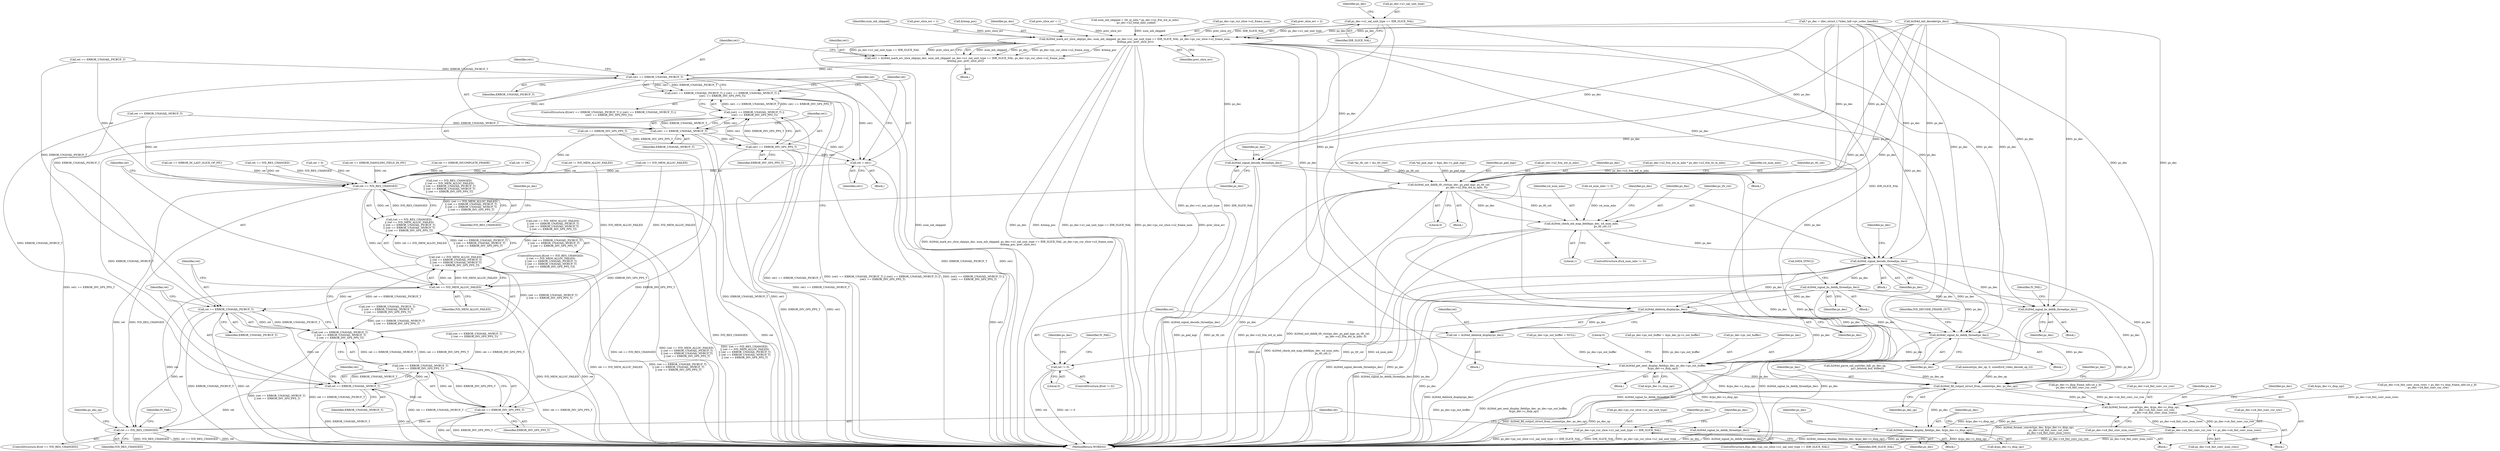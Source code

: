 digraph "0_Android_33ef7de9ddc8ea7eb9cbc440d1cf89957a0c267b@pointer" {
"1001559" [label="(Call,ps_dec->u1_nal_unit_type == IDR_SLICE_NAL)"];
"1001556" [label="(Call,ih264d_mark_err_slice_skip(ps_dec, num_mb_skipped, ps_dec->u1_nal_unit_type == IDR_SLICE_NAL, ps_dec->ps_cur_slice->u2_frame_num,\n &temp_poc, prev_slice_err))"];
"1001554" [label="(Call,ret1 = ih264d_mark_err_slice_skip(ps_dec, num_mb_skipped, ps_dec->u1_nal_unit_type == IDR_SLICE_NAL, ps_dec->ps_cur_slice->u2_frame_num,\n &temp_poc, prev_slice_err))"];
"1001574" [label="(Call,ret1 == ERROR_UNAVAIL_PICBUF_T)"];
"1001573" [label="(Call,(ret1 == ERROR_UNAVAIL_PICBUF_T) || (ret1 == ERROR_UNAVAIL_MVBUF_T) ||\n (ret1 == ERROR_INV_SPS_PPS_T))"];
"1001578" [label="(Call,ret1 == ERROR_UNAVAIL_MVBUF_T)"];
"1001577" [label="(Call,(ret1 == ERROR_UNAVAIL_MVBUF_T) ||\n (ret1 == ERROR_INV_SPS_PPS_T))"];
"1001581" [label="(Call,ret1 == ERROR_INV_SPS_PPS_T)"];
"1001585" [label="(Call,ret = ret1)"];
"1001590" [label="(Call,ret == IVD_RES_CHANGED)"];
"1001589" [label="(Call,(ret == IVD_RES_CHANGED)\n || (ret == IVD_MEM_ALLOC_FAILED)\n || (ret == ERROR_UNAVAIL_PICBUF_T)\n || (ret == ERROR_UNAVAIL_MVBUF_T)\n || (ret == ERROR_INV_SPS_PPS_T))"];
"1001594" [label="(Call,ret == IVD_MEM_ALLOC_FAILED)"];
"1001593" [label="(Call,(ret == IVD_MEM_ALLOC_FAILED)\n || (ret == ERROR_UNAVAIL_PICBUF_T)\n || (ret == ERROR_UNAVAIL_MVBUF_T)\n || (ret == ERROR_INV_SPS_PPS_T))"];
"1001598" [label="(Call,ret == ERROR_UNAVAIL_PICBUF_T)"];
"1001597" [label="(Call,(ret == ERROR_UNAVAIL_PICBUF_T)\n || (ret == ERROR_UNAVAIL_MVBUF_T)\n || (ret == ERROR_INV_SPS_PPS_T))"];
"1001602" [label="(Call,ret == ERROR_UNAVAIL_MVBUF_T)"];
"1001601" [label="(Call,(ret == ERROR_UNAVAIL_MVBUF_T)\n || (ret == ERROR_INV_SPS_PPS_T))"];
"1001605" [label="(Call,ret == ERROR_INV_SPS_PPS_T)"];
"1001621" [label="(Call,ret == IVD_RES_CHANGED)"];
"1001609" [label="(Call,ih264d_signal_decode_thread(ps_dec))"];
"1001618" [label="(Call,ih264d_signal_bs_deblk_thread(ps_dec))"];
"1001698" [label="(Call,ih264d_init_deblk_tfr_ctxt(ps_dec, ps_pad_mgr, ps_tfr_cxt,\n                                           ps_dec->u2_frm_wd_in_mbs, 0))"];
"1001722" [label="(Call,ih264d_check_mb_map_deblk(ps_dec, u4_num_mbs,\n                                                   ps_tfr_cxt,1))"];
"1001732" [label="(Call,ih264d_signal_decode_thread(ps_dec))"];
"1001741" [label="(Call,ih264d_signal_bs_deblk_thread(ps_dec))"];
"1001840" [label="(Call,ih264d_signal_bs_deblk_thread(ps_dec))"];
"1001902" [label="(Call,ih264d_deblock_display(ps_dec))"];
"1001900" [label="(Call,ret = ih264d_deblock_display(ps_dec))"];
"1001905" [label="(Call,ret != 0)"];
"1002024" [label="(Call,ih264d_signal_bs_deblk_thread(ps_dec))"];
"1002038" [label="(Call,ih264d_get_next_display_field(ps_dec, ps_dec->ps_out_buffer,\n &(ps_dec->s_disp_op)))"];
"1002066" [label="(Call,ih264d_fill_output_struct_from_context(ps_dec, ps_dec_op))"];
"1002097" [label="(Call,ih264d_format_convert(ps_dec, &(ps_dec->s_disp_op),\n                                  ps_dec->u4_fmt_conv_cur_row,\n                                  ps_dec->u4_fmt_conv_num_rows))"];
"1002109" [label="(Call,ps_dec->u4_fmt_conv_cur_row += ps_dec->u4_fmt_conv_num_rows)"];
"1002116" [label="(Call,ih264d_release_display_field(ps_dec, &(ps_dec->s_disp_op)))"];
"1001930" [label="(Call,ps_dec->ps_cur_slice->u1_nal_unit_type == IDR_SLICE_NAL)"];
"1001743" [label="(Call,DATA_SYNC())"];
"1001904" [label="(ControlStructure,if(ret != 0))"];
"1001903" [label="(Identifier,ps_dec)"];
"1002110" [label="(Call,ps_dec->u4_fmt_conv_cur_row)"];
"1001947" [label="(Identifier,ps_dec)"];
"1001726" [label="(Literal,1)"];
"1001910" [label="(Identifier,IV_FAIL)"];
"1001585" [label="(Call,ret = ret1)"];
"1001336" [label="(Call,ret == ERROR_INV_SPS_PPS_T)"];
"1002111" [label="(Identifier,ps_dec)"];
"1001325" [label="(Call,ret == IVD_MEM_ALLOC_FAILED)"];
"1001592" [label="(Identifier,IVD_RES_CHANGED)"];
"1002099" [label="(Call,&(ps_dec->s_disp_op))"];
"1002113" [label="(Call,ps_dec->u4_fmt_conv_num_rows)"];
"1001705" [label="(Literal,0)"];
"1001669" [label="(Call,*ps_tfr_cxt = &s_tfr_ctxt)"];
"1001588" [label="(ControlStructure,if((ret == IVD_RES_CHANGED)\n || (ret == IVD_MEM_ALLOC_FAILED)\n || (ret == ERROR_UNAVAIL_PICBUF_T)\n || (ret == ERROR_UNAVAIL_MVBUF_T)\n || (ret == ERROR_INV_SPS_PPS_T)))"];
"1001742" [label="(Identifier,ps_dec)"];
"1001556" [label="(Call,ih264d_mark_err_slice_skip(ps_dec, num_mb_skipped, ps_dec->u1_nal_unit_type == IDR_SLICE_NAL, ps_dec->ps_cur_slice->u2_frame_num,\n &temp_poc, prev_slice_err))"];
"1002106" [label="(Call,ps_dec->u4_fmt_conv_num_rows)"];
"1001572" [label="(ControlStructure,if((ret1 == ERROR_UNAVAIL_PICBUF_T) || (ret1 == ERROR_UNAVAIL_MVBUF_T) ||\n (ret1 == ERROR_INV_SPS_PPS_T)))"];
"1002084" [label="(Call,ps_dec->u4_fmt_conv_num_rows = ps_dec->s_disp_frame_info.u4_y_ht\n - ps_dec->u4_fmt_conv_cur_row)"];
"1001618" [label="(Call,ih264d_signal_bs_deblk_thread(ps_dec))"];
"1001732" [label="(Call,ih264d_signal_decode_thread(ps_dec))"];
"1001580" [label="(Identifier,ERROR_UNAVAIL_MVBUF_T)"];
"1001604" [label="(Identifier,ERROR_UNAVAIL_MVBUF_T)"];
"1002116" [label="(Call,ih264d_release_display_field(ps_dec, &(ps_dec->s_disp_op)))"];
"1001329" [label="(Call,ret == ERROR_UNAVAIL_PICBUF_T)"];
"1001600" [label="(Identifier,ERROR_UNAVAIL_PICBUF_T)"];
"1001900" [label="(Call,ret = ih264d_deblock_display(ps_dec))"];
"1001351" [label="(Call,ret == ERROR_DANGLING_FIELD_IN_PIC)"];
"1001333" [label="(Call,ret == ERROR_UNAVAIL_MVBUF_T)"];
"1002083" [label="(Block,)"];
"1001841" [label="(Identifier,ps_dec)"];
"1001733" [label="(Identifier,ps_dec)"];
"1002088" [label="(Call,ps_dec->s_disp_frame_info.u4_y_ht\n - ps_dec->u4_fmt_conv_cur_row)"];
"1001617" [label="(Block,)"];
"1001571" [label="(Identifier,prev_slice_err)"];
"1001674" [label="(Call,*ps_pad_mgr = &ps_dec->s_pad_mgr)"];
"1001558" [label="(Identifier,num_mb_skipped)"];
"1001348" [label="(Call,ret == ERROR_INCOMPLETE_FRAME)"];
"1002103" [label="(Call,ps_dec->u4_fmt_conv_cur_row)"];
"1002037" [label="(Block,)"];
"1001606" [label="(Identifier,ret)"];
"1001551" [label="(Call,prev_slice_err = 1)"];
"1001579" [label="(Identifier,ret1)"];
"1001718" [label="(ControlStructure,if(u4_num_mbs != 0))"];
"1001607" [label="(Identifier,ERROR_INV_SPS_PPS_T)"];
"1001598" [label="(Call,ret == ERROR_UNAVAIL_PICBUF_T)"];
"1001627" [label="(Identifier,ps_dec_op)"];
"1001566" [label="(Identifier,ps_dec)"];
"1001740" [label="(Block,)"];
"1001906" [label="(Identifier,ret)"];
"1001936" [label="(Identifier,IDR_SLICE_NAL)"];
"1001554" [label="(Call,ret1 = ih264d_mark_err_slice_skip(ps_dec, num_mb_skipped, ps_dec->u1_nal_unit_type == IDR_SLICE_NAL, ps_dec->ps_cur_slice->u2_frame_num,\n &temp_poc, prev_slice_err))"];
"1001843" [label="(Identifier,IV_FAIL)"];
"1001575" [label="(Identifier,ret1)"];
"1001930" [label="(Call,ps_dec->ps_cur_slice->u1_nal_unit_type == IDR_SLICE_NAL)"];
"1001631" [label="(Identifier,IV_FAIL)"];
"1001623" [label="(Identifier,IVD_RES_CHANGED)"];
"1002024" [label="(Call,ih264d_signal_bs_deblk_thread(ps_dec))"];
"1001940" [label="(Identifier,ps_dec)"];
"1001563" [label="(Identifier,IDR_SLICE_NAL)"];
"1001583" [label="(Identifier,ERROR_INV_SPS_PPS_T)"];
"1001620" [label="(ControlStructure,if(ret == IVD_RES_CHANGED))"];
"1001560" [label="(Call,ps_dec->u1_nal_unit_type)"];
"1001578" [label="(Call,ret1 == ERROR_UNAVAIL_MVBUF_T)"];
"1001587" [label="(Identifier,ret1)"];
"1001619" [label="(Identifier,ps_dec)"];
"1001700" [label="(Identifier,ps_pad_mgr)"];
"1001725" [label="(Identifier,ps_tfr_cxt)"];
"1002030" [label="(Identifier,IVD_DECODE_FRAME_OUT)"];
"1001569" [label="(Call,&temp_poc)"];
"1001929" [label="(ControlStructure,if(ps_dec->ps_cur_slice->u1_nal_unit_type == IDR_SLICE_NAL))"];
"1000896" [label="(Call,ih264d_init_decoder(ps_dec))"];
"1001608" [label="(Block,)"];
"1001332" [label="(Call,(ret == ERROR_UNAVAIL_MVBUF_T)\n || (ret == ERROR_INV_SPS_PPS_T))"];
"1001902" [label="(Call,ih264d_deblock_display(ps_dec))"];
"1002072" [label="(Identifier,ps_dec)"];
"1001622" [label="(Identifier,ret)"];
"1001328" [label="(Call,(ret == ERROR_UNAVAIL_PICBUF_T)\n || (ret == ERROR_UNAVAIL_MVBUF_T)\n || (ret == ERROR_INV_SPS_PPS_T))"];
"1001557" [label="(Identifier,ps_dec)"];
"1002186" [label="(MethodReturn,WORD32)"];
"1002067" [label="(Identifier,ps_dec)"];
"1002066" [label="(Call,ih264d_fill_output_struct_from_context(ps_dec, ps_dec_op))"];
"1001534" [label="(Call,prev_slice_err = 1)"];
"1001294" [label="(Call,ih264d_parse_nal_unit(dec_hdl, ps_dec_op,\n                              pu1_bitstrm_buf, buflen))"];
"1001931" [label="(Call,ps_dec->ps_cur_slice->u1_nal_unit_type)"];
"1002043" [label="(Call,&(ps_dec->s_disp_op))"];
"1001591" [label="(Identifier,ret)"];
"1001634" [label="(Identifier,ps_dec)"];
"1001590" [label="(Call,ret == IVD_RES_CHANGED)"];
"1001724" [label="(Identifier,u4_num_mbs)"];
"1001664" [label="(Block,)"];
"1001741" [label="(Call,ih264d_signal_bs_deblk_thread(ps_dec))"];
"1002118" [label="(Call,&(ps_dec->s_disp_op))"];
"1001300" [label="(Call,ret != OK)"];
"1001601" [label="(Call,(ret == ERROR_UNAVAIL_MVBUF_T)\n || (ret == ERROR_INV_SPS_PPS_T))"];
"1001907" [label="(Literal,0)"];
"1001899" [label="(Block,)"];
"1001840" [label="(Call,ih264d_signal_bs_deblk_thread(ps_dec))"];
"1001719" [label="(Call,u4_num_mbs != 0)"];
"1001513" [label="(Call,num_mb_skipped = (ht_in_mbs * ps_dec->u2_frm_wd_in_mbs)\n - ps_dec->u2_total_mbs_coded)"];
"1002039" [label="(Identifier,ps_dec)"];
"1001559" [label="(Call,ps_dec->u1_nal_unit_type == IDR_SLICE_NAL)"];
"1001595" [label="(Identifier,ret)"];
"1001589" [label="(Call,(ret == IVD_RES_CHANGED)\n || (ret == IVD_MEM_ALLOC_FAILED)\n || (ret == ERROR_UNAVAIL_PICBUF_T)\n || (ret == ERROR_UNAVAIL_MVBUF_T)\n || (ret == ERROR_INV_SPS_PPS_T))"];
"1001599" [label="(Identifier,ret)"];
"1001702" [label="(Call,ps_dec->u2_frm_wd_in_mbs)"];
"1001576" [label="(Identifier,ERROR_UNAVAIL_PICBUF_T)"];
"1002109" [label="(Call,ps_dec->u4_fmt_conv_cur_row += ps_dec->u4_fmt_conv_num_rows)"];
"1001584" [label="(Block,)"];
"1001594" [label="(Call,ret == IVD_MEM_ALLOC_FAILED)"];
"1001901" [label="(Identifier,ret)"];
"1001839" [label="(Block,)"];
"1001729" [label="(Identifier,ps_dec)"];
"1001324" [label="(Call,(ret == IVD_MEM_ALLOC_FAILED)\n || (ret == ERROR_UNAVAIL_PICBUF_T)\n || (ret == ERROR_UNAVAIL_MVBUF_T)\n || (ret == ERROR_INV_SPS_PPS_T))"];
"1001621" [label="(Call,ret == IVD_RES_CHANGED)"];
"1001596" [label="(Identifier,IVD_MEM_ALLOC_FAILED)"];
"1001699" [label="(Identifier,ps_dec)"];
"1001365" [label="(Call,ret == ERROR_IN_LAST_SLICE_OF_PIC)"];
"1002117" [label="(Identifier,ps_dec)"];
"1002097" [label="(Call,ih264d_format_convert(ps_dec, &(ps_dec->s_disp_op),\n                                  ps_dec->u4_fmt_conv_cur_row,\n                                  ps_dec->u4_fmt_conv_num_rows))"];
"1001698" [label="(Call,ih264d_init_deblk_tfr_ctxt(ps_dec, ps_pad_mgr, ps_tfr_cxt,\n                                           ps_dec->u2_frm_wd_in_mbs, 0))"];
"1002025" [label="(Identifier,ps_dec)"];
"1002026" [label="(Block,)"];
"1000311" [label="(Call,ps_dec->ps_out_buffer = NULL)"];
"1002126" [label="(Identifier,ps_dec)"];
"1000227" [label="(Call,memset(ps_dec_op, 0, sizeof(ivd_video_decode_op_t)))"];
"1001609" [label="(Call,ih264d_signal_decode_thread(ps_dec))"];
"1001602" [label="(Call,ret == ERROR_UNAVAIL_MVBUF_T)"];
"1000324" [label="(Call,ps_dec->ps_out_buffer = &ps_dec_ip->s_out_buffer)"];
"1002040" [label="(Call,ps_dec->ps_out_buffer)"];
"1001321" [label="(Call,ret == IVD_RES_CHANGED)"];
"1001586" [label="(Identifier,ret)"];
"1002023" [label="(Block,)"];
"1001683" [label="(Call,ps_dec->u2_frm_wd_in_mbs * ps_dec->u2_frm_ht_in_mbs)"];
"1001737" [label="(Identifier,ps_dec)"];
"1001320" [label="(Call,(ret == IVD_RES_CHANGED)\n || (ret == IVD_MEM_ALLOC_FAILED)\n || (ret == ERROR_UNAVAIL_PICBUF_T)\n || (ret == ERROR_UNAVAIL_MVBUF_T)\n || (ret == ERROR_INV_SPS_PPS_T))"];
"1001610" [label="(Identifier,ps_dec)"];
"1001581" [label="(Call,ret1 == ERROR_INV_SPS_PPS_T)"];
"1001614" [label="(Identifier,ps_dec)"];
"1001707" [label="(Identifier,u4_num_mbs)"];
"1001636" [label="(Block,)"];
"1000188" [label="(Call,ret = 0)"];
"1001480" [label="(Call,ret != IVD_MEM_ALLOC_FAILED)"];
"1001494" [label="(Block,)"];
"1001701" [label="(Identifier,ps_tfr_cxt)"];
"1002068" [label="(Identifier,ps_dec_op)"];
"1001723" [label="(Identifier,ps_dec)"];
"1001593" [label="(Call,(ret == IVD_MEM_ALLOC_FAILED)\n || (ret == ERROR_UNAVAIL_PICBUF_T)\n || (ret == ERROR_UNAVAIL_MVBUF_T)\n || (ret == ERROR_INV_SPS_PPS_T))"];
"1001555" [label="(Identifier,ret1)"];
"1002049" [label="(Literal,0)"];
"1001573" [label="(Call,(ret1 == ERROR_UNAVAIL_PICBUF_T) || (ret1 == ERROR_UNAVAIL_MVBUF_T) ||\n (ret1 == ERROR_INV_SPS_PPS_T))"];
"1001722" [label="(Call,ih264d_check_mb_map_deblk(ps_dec, u4_num_mbs,\n                                                   ps_tfr_cxt,1))"];
"1001597" [label="(Call,(ret == ERROR_UNAVAIL_PICBUF_T)\n || (ret == ERROR_UNAVAIL_MVBUF_T)\n || (ret == ERROR_INV_SPS_PPS_T))"];
"1001577" [label="(Call,(ret1 == ERROR_UNAVAIL_MVBUF_T) ||\n (ret1 == ERROR_INV_SPS_PPS_T))"];
"1000153" [label="(Call,* ps_dec = (dec_struct_t *)(dec_hdl->pv_codec_handle))"];
"1001564" [label="(Call,ps_dec->ps_cur_slice->u2_frame_num)"];
"1001582" [label="(Identifier,ret1)"];
"1001605" [label="(Call,ret == ERROR_INV_SPS_PPS_T)"];
"1001905" [label="(Call,ret != 0)"];
"1001574" [label="(Call,ret1 == ERROR_UNAVAIL_PICBUF_T)"];
"1002098" [label="(Identifier,ps_dec)"];
"1001538" [label="(Call,prev_slice_err = 2)"];
"1002038" [label="(Call,ih264d_get_next_display_field(ps_dec, ps_dec->ps_out_buffer,\n &(ps_dec->s_disp_op)))"];
"1001914" [label="(Identifier,ps_dec)"];
"1001603" [label="(Identifier,ret)"];
"1001559" -> "1001556"  [label="AST: "];
"1001559" -> "1001563"  [label="CFG: "];
"1001560" -> "1001559"  [label="AST: "];
"1001563" -> "1001559"  [label="AST: "];
"1001566" -> "1001559"  [label="CFG: "];
"1001559" -> "1002186"  [label="DDG: IDR_SLICE_NAL"];
"1001559" -> "1002186"  [label="DDG: ps_dec->u1_nal_unit_type"];
"1001559" -> "1001556"  [label="DDG: ps_dec->u1_nal_unit_type"];
"1001559" -> "1001556"  [label="DDG: IDR_SLICE_NAL"];
"1001559" -> "1001930"  [label="DDG: IDR_SLICE_NAL"];
"1001556" -> "1001554"  [label="AST: "];
"1001556" -> "1001571"  [label="CFG: "];
"1001557" -> "1001556"  [label="AST: "];
"1001558" -> "1001556"  [label="AST: "];
"1001564" -> "1001556"  [label="AST: "];
"1001569" -> "1001556"  [label="AST: "];
"1001571" -> "1001556"  [label="AST: "];
"1001554" -> "1001556"  [label="CFG: "];
"1001556" -> "1002186"  [label="DDG: num_mb_skipped"];
"1001556" -> "1002186"  [label="DDG: ps_dec"];
"1001556" -> "1002186"  [label="DDG: &temp_poc"];
"1001556" -> "1002186"  [label="DDG: ps_dec->u1_nal_unit_type == IDR_SLICE_NAL"];
"1001556" -> "1002186"  [label="DDG: ps_dec->ps_cur_slice->u2_frame_num"];
"1001556" -> "1002186"  [label="DDG: prev_slice_err"];
"1001556" -> "1001554"  [label="DDG: num_mb_skipped"];
"1001556" -> "1001554"  [label="DDG: ps_dec"];
"1001556" -> "1001554"  [label="DDG: ps_dec->ps_cur_slice->u2_frame_num"];
"1001556" -> "1001554"  [label="DDG: &temp_poc"];
"1001556" -> "1001554"  [label="DDG: ps_dec->u1_nal_unit_type == IDR_SLICE_NAL"];
"1001556" -> "1001554"  [label="DDG: prev_slice_err"];
"1000896" -> "1001556"  [label="DDG: ps_dec"];
"1000153" -> "1001556"  [label="DDG: ps_dec"];
"1001513" -> "1001556"  [label="DDG: num_mb_skipped"];
"1001534" -> "1001556"  [label="DDG: prev_slice_err"];
"1001538" -> "1001556"  [label="DDG: prev_slice_err"];
"1001551" -> "1001556"  [label="DDG: prev_slice_err"];
"1001556" -> "1001609"  [label="DDG: ps_dec"];
"1001556" -> "1001698"  [label="DDG: ps_dec"];
"1001556" -> "1001732"  [label="DDG: ps_dec"];
"1001556" -> "1001840"  [label="DDG: ps_dec"];
"1001556" -> "1001902"  [label="DDG: ps_dec"];
"1001556" -> "1002024"  [label="DDG: ps_dec"];
"1001556" -> "1002038"  [label="DDG: ps_dec"];
"1001556" -> "1002066"  [label="DDG: ps_dec"];
"1001554" -> "1001494"  [label="AST: "];
"1001555" -> "1001554"  [label="AST: "];
"1001575" -> "1001554"  [label="CFG: "];
"1001554" -> "1002186"  [label="DDG: ih264d_mark_err_slice_skip(ps_dec, num_mb_skipped, ps_dec->u1_nal_unit_type == IDR_SLICE_NAL, ps_dec->ps_cur_slice->u2_frame_num,\n &temp_poc, prev_slice_err)"];
"1001554" -> "1001574"  [label="DDG: ret1"];
"1001574" -> "1001573"  [label="AST: "];
"1001574" -> "1001576"  [label="CFG: "];
"1001575" -> "1001574"  [label="AST: "];
"1001576" -> "1001574"  [label="AST: "];
"1001579" -> "1001574"  [label="CFG: "];
"1001573" -> "1001574"  [label="CFG: "];
"1001574" -> "1002186"  [label="DDG: ERROR_UNAVAIL_PICBUF_T"];
"1001574" -> "1002186"  [label="DDG: ret1"];
"1001574" -> "1001573"  [label="DDG: ret1"];
"1001574" -> "1001573"  [label="DDG: ERROR_UNAVAIL_PICBUF_T"];
"1001329" -> "1001574"  [label="DDG: ERROR_UNAVAIL_PICBUF_T"];
"1001574" -> "1001578"  [label="DDG: ret1"];
"1001574" -> "1001585"  [label="DDG: ret1"];
"1001574" -> "1001598"  [label="DDG: ERROR_UNAVAIL_PICBUF_T"];
"1001573" -> "1001572"  [label="AST: "];
"1001573" -> "1001577"  [label="CFG: "];
"1001577" -> "1001573"  [label="AST: "];
"1001586" -> "1001573"  [label="CFG: "];
"1001591" -> "1001573"  [label="CFG: "];
"1001573" -> "1002186"  [label="DDG: (ret1 == ERROR_UNAVAIL_PICBUF_T) || (ret1 == ERROR_UNAVAIL_MVBUF_T) ||\n (ret1 == ERROR_INV_SPS_PPS_T)"];
"1001573" -> "1002186"  [label="DDG: ret1 == ERROR_UNAVAIL_PICBUF_T"];
"1001573" -> "1002186"  [label="DDG: (ret1 == ERROR_UNAVAIL_MVBUF_T) ||\n (ret1 == ERROR_INV_SPS_PPS_T)"];
"1001577" -> "1001573"  [label="DDG: ret1 == ERROR_UNAVAIL_MVBUF_T"];
"1001577" -> "1001573"  [label="DDG: ret1 == ERROR_INV_SPS_PPS_T"];
"1001578" -> "1001577"  [label="AST: "];
"1001578" -> "1001580"  [label="CFG: "];
"1001579" -> "1001578"  [label="AST: "];
"1001580" -> "1001578"  [label="AST: "];
"1001582" -> "1001578"  [label="CFG: "];
"1001577" -> "1001578"  [label="CFG: "];
"1001578" -> "1002186"  [label="DDG: ERROR_UNAVAIL_MVBUF_T"];
"1001578" -> "1002186"  [label="DDG: ret1"];
"1001578" -> "1001577"  [label="DDG: ret1"];
"1001578" -> "1001577"  [label="DDG: ERROR_UNAVAIL_MVBUF_T"];
"1001333" -> "1001578"  [label="DDG: ERROR_UNAVAIL_MVBUF_T"];
"1001578" -> "1001581"  [label="DDG: ret1"];
"1001578" -> "1001585"  [label="DDG: ret1"];
"1001578" -> "1001602"  [label="DDG: ERROR_UNAVAIL_MVBUF_T"];
"1001577" -> "1001581"  [label="CFG: "];
"1001581" -> "1001577"  [label="AST: "];
"1001577" -> "1002186"  [label="DDG: ret1 == ERROR_UNAVAIL_MVBUF_T"];
"1001577" -> "1002186"  [label="DDG: ret1 == ERROR_INV_SPS_PPS_T"];
"1001581" -> "1001577"  [label="DDG: ret1"];
"1001581" -> "1001577"  [label="DDG: ERROR_INV_SPS_PPS_T"];
"1001581" -> "1001583"  [label="CFG: "];
"1001582" -> "1001581"  [label="AST: "];
"1001583" -> "1001581"  [label="AST: "];
"1001581" -> "1002186"  [label="DDG: ret1"];
"1001581" -> "1002186"  [label="DDG: ERROR_INV_SPS_PPS_T"];
"1001336" -> "1001581"  [label="DDG: ERROR_INV_SPS_PPS_T"];
"1001581" -> "1001585"  [label="DDG: ret1"];
"1001581" -> "1001605"  [label="DDG: ERROR_INV_SPS_PPS_T"];
"1001585" -> "1001584"  [label="AST: "];
"1001585" -> "1001587"  [label="CFG: "];
"1001586" -> "1001585"  [label="AST: "];
"1001587" -> "1001585"  [label="AST: "];
"1001591" -> "1001585"  [label="CFG: "];
"1001585" -> "1002186"  [label="DDG: ret1"];
"1001585" -> "1001590"  [label="DDG: ret"];
"1001590" -> "1001589"  [label="AST: "];
"1001590" -> "1001592"  [label="CFG: "];
"1001591" -> "1001590"  [label="AST: "];
"1001592" -> "1001590"  [label="AST: "];
"1001595" -> "1001590"  [label="CFG: "];
"1001589" -> "1001590"  [label="CFG: "];
"1001590" -> "1002186"  [label="DDG: ret"];
"1001590" -> "1002186"  [label="DDG: IVD_RES_CHANGED"];
"1001590" -> "1001589"  [label="DDG: ret"];
"1001590" -> "1001589"  [label="DDG: IVD_RES_CHANGED"];
"1001325" -> "1001590"  [label="DDG: ret"];
"1000188" -> "1001590"  [label="DDG: ret"];
"1001300" -> "1001590"  [label="DDG: ret"];
"1001351" -> "1001590"  [label="DDG: ret"];
"1001321" -> "1001590"  [label="DDG: ret"];
"1001321" -> "1001590"  [label="DDG: IVD_RES_CHANGED"];
"1001333" -> "1001590"  [label="DDG: ret"];
"1001480" -> "1001590"  [label="DDG: ret"];
"1001365" -> "1001590"  [label="DDG: ret"];
"1001348" -> "1001590"  [label="DDG: ret"];
"1001329" -> "1001590"  [label="DDG: ret"];
"1001336" -> "1001590"  [label="DDG: ret"];
"1001590" -> "1001594"  [label="DDG: ret"];
"1001590" -> "1001621"  [label="DDG: ret"];
"1001590" -> "1001621"  [label="DDG: IVD_RES_CHANGED"];
"1001589" -> "1001588"  [label="AST: "];
"1001589" -> "1001593"  [label="CFG: "];
"1001593" -> "1001589"  [label="AST: "];
"1001610" -> "1001589"  [label="CFG: "];
"1001634" -> "1001589"  [label="CFG: "];
"1001589" -> "1002186"  [label="DDG: (ret == IVD_MEM_ALLOC_FAILED)\n || (ret == ERROR_UNAVAIL_PICBUF_T)\n || (ret == ERROR_UNAVAIL_MVBUF_T)\n || (ret == ERROR_INV_SPS_PPS_T)"];
"1001589" -> "1002186"  [label="DDG: (ret == IVD_RES_CHANGED)\n || (ret == IVD_MEM_ALLOC_FAILED)\n || (ret == ERROR_UNAVAIL_PICBUF_T)\n || (ret == ERROR_UNAVAIL_MVBUF_T)\n || (ret == ERROR_INV_SPS_PPS_T)"];
"1001589" -> "1002186"  [label="DDG: ret == IVD_RES_CHANGED"];
"1001320" -> "1001589"  [label="DDG: (ret == IVD_MEM_ALLOC_FAILED)\n || (ret == ERROR_UNAVAIL_PICBUF_T)\n || (ret == ERROR_UNAVAIL_MVBUF_T)\n || (ret == ERROR_INV_SPS_PPS_T)"];
"1001593" -> "1001589"  [label="DDG: ret == IVD_MEM_ALLOC_FAILED"];
"1001593" -> "1001589"  [label="DDG: (ret == ERROR_UNAVAIL_PICBUF_T)\n || (ret == ERROR_UNAVAIL_MVBUF_T)\n || (ret == ERROR_INV_SPS_PPS_T)"];
"1001594" -> "1001593"  [label="AST: "];
"1001594" -> "1001596"  [label="CFG: "];
"1001595" -> "1001594"  [label="AST: "];
"1001596" -> "1001594"  [label="AST: "];
"1001599" -> "1001594"  [label="CFG: "];
"1001593" -> "1001594"  [label="CFG: "];
"1001594" -> "1002186"  [label="DDG: IVD_MEM_ALLOC_FAILED"];
"1001594" -> "1002186"  [label="DDG: ret"];
"1001594" -> "1001593"  [label="DDG: ret"];
"1001594" -> "1001593"  [label="DDG: IVD_MEM_ALLOC_FAILED"];
"1001325" -> "1001594"  [label="DDG: IVD_MEM_ALLOC_FAILED"];
"1001480" -> "1001594"  [label="DDG: IVD_MEM_ALLOC_FAILED"];
"1001594" -> "1001598"  [label="DDG: ret"];
"1001594" -> "1001621"  [label="DDG: ret"];
"1001593" -> "1001597"  [label="CFG: "];
"1001597" -> "1001593"  [label="AST: "];
"1001593" -> "1002186"  [label="DDG: (ret == ERROR_UNAVAIL_PICBUF_T)\n || (ret == ERROR_UNAVAIL_MVBUF_T)\n || (ret == ERROR_INV_SPS_PPS_T)"];
"1001593" -> "1002186"  [label="DDG: ret == IVD_MEM_ALLOC_FAILED"];
"1001324" -> "1001593"  [label="DDG: (ret == ERROR_UNAVAIL_PICBUF_T)\n || (ret == ERROR_UNAVAIL_MVBUF_T)\n || (ret == ERROR_INV_SPS_PPS_T)"];
"1001597" -> "1001593"  [label="DDG: ret == ERROR_UNAVAIL_PICBUF_T"];
"1001597" -> "1001593"  [label="DDG: (ret == ERROR_UNAVAIL_MVBUF_T)\n || (ret == ERROR_INV_SPS_PPS_T)"];
"1001598" -> "1001597"  [label="AST: "];
"1001598" -> "1001600"  [label="CFG: "];
"1001599" -> "1001598"  [label="AST: "];
"1001600" -> "1001598"  [label="AST: "];
"1001603" -> "1001598"  [label="CFG: "];
"1001597" -> "1001598"  [label="CFG: "];
"1001598" -> "1002186"  [label="DDG: ERROR_UNAVAIL_PICBUF_T"];
"1001598" -> "1002186"  [label="DDG: ret"];
"1001598" -> "1001597"  [label="DDG: ret"];
"1001598" -> "1001597"  [label="DDG: ERROR_UNAVAIL_PICBUF_T"];
"1001329" -> "1001598"  [label="DDG: ERROR_UNAVAIL_PICBUF_T"];
"1001598" -> "1001602"  [label="DDG: ret"];
"1001598" -> "1001621"  [label="DDG: ret"];
"1001597" -> "1001601"  [label="CFG: "];
"1001601" -> "1001597"  [label="AST: "];
"1001597" -> "1002186"  [label="DDG: ret == ERROR_UNAVAIL_PICBUF_T"];
"1001597" -> "1002186"  [label="DDG: (ret == ERROR_UNAVAIL_MVBUF_T)\n || (ret == ERROR_INV_SPS_PPS_T)"];
"1001601" -> "1001597"  [label="DDG: ret == ERROR_UNAVAIL_MVBUF_T"];
"1001601" -> "1001597"  [label="DDG: ret == ERROR_INV_SPS_PPS_T"];
"1001328" -> "1001597"  [label="DDG: (ret == ERROR_UNAVAIL_MVBUF_T)\n || (ret == ERROR_INV_SPS_PPS_T)"];
"1001602" -> "1001601"  [label="AST: "];
"1001602" -> "1001604"  [label="CFG: "];
"1001603" -> "1001602"  [label="AST: "];
"1001604" -> "1001602"  [label="AST: "];
"1001606" -> "1001602"  [label="CFG: "];
"1001601" -> "1001602"  [label="CFG: "];
"1001602" -> "1002186"  [label="DDG: ERROR_UNAVAIL_MVBUF_T"];
"1001602" -> "1002186"  [label="DDG: ret"];
"1001602" -> "1001601"  [label="DDG: ret"];
"1001602" -> "1001601"  [label="DDG: ERROR_UNAVAIL_MVBUF_T"];
"1001333" -> "1001602"  [label="DDG: ERROR_UNAVAIL_MVBUF_T"];
"1001602" -> "1001605"  [label="DDG: ret"];
"1001602" -> "1001621"  [label="DDG: ret"];
"1001601" -> "1001605"  [label="CFG: "];
"1001605" -> "1001601"  [label="AST: "];
"1001601" -> "1002186"  [label="DDG: ret == ERROR_INV_SPS_PPS_T"];
"1001601" -> "1002186"  [label="DDG: ret == ERROR_UNAVAIL_MVBUF_T"];
"1001332" -> "1001601"  [label="DDG: ret == ERROR_INV_SPS_PPS_T"];
"1001605" -> "1001601"  [label="DDG: ret"];
"1001605" -> "1001601"  [label="DDG: ERROR_INV_SPS_PPS_T"];
"1001605" -> "1001607"  [label="CFG: "];
"1001606" -> "1001605"  [label="AST: "];
"1001607" -> "1001605"  [label="AST: "];
"1001605" -> "1002186"  [label="DDG: ERROR_INV_SPS_PPS_T"];
"1001605" -> "1002186"  [label="DDG: ret"];
"1001336" -> "1001605"  [label="DDG: ERROR_INV_SPS_PPS_T"];
"1001605" -> "1001621"  [label="DDG: ret"];
"1001621" -> "1001620"  [label="AST: "];
"1001621" -> "1001623"  [label="CFG: "];
"1001622" -> "1001621"  [label="AST: "];
"1001623" -> "1001621"  [label="AST: "];
"1001627" -> "1001621"  [label="CFG: "];
"1001631" -> "1001621"  [label="CFG: "];
"1001621" -> "1002186"  [label="DDG: IVD_RES_CHANGED"];
"1001621" -> "1002186"  [label="DDG: ret == IVD_RES_CHANGED"];
"1001621" -> "1002186"  [label="DDG: ret"];
"1001609" -> "1001608"  [label="AST: "];
"1001609" -> "1001610"  [label="CFG: "];
"1001610" -> "1001609"  [label="AST: "];
"1001614" -> "1001609"  [label="CFG: "];
"1001609" -> "1002186"  [label="DDG: ps_dec"];
"1001609" -> "1002186"  [label="DDG: ih264d_signal_decode_thread(ps_dec)"];
"1000896" -> "1001609"  [label="DDG: ps_dec"];
"1000153" -> "1001609"  [label="DDG: ps_dec"];
"1001609" -> "1001618"  [label="DDG: ps_dec"];
"1001618" -> "1001617"  [label="AST: "];
"1001618" -> "1001619"  [label="CFG: "];
"1001619" -> "1001618"  [label="AST: "];
"1001622" -> "1001618"  [label="CFG: "];
"1001618" -> "1002186"  [label="DDG: ps_dec"];
"1001618" -> "1002186"  [label="DDG: ih264d_signal_bs_deblk_thread(ps_dec)"];
"1001698" -> "1001664"  [label="AST: "];
"1001698" -> "1001705"  [label="CFG: "];
"1001699" -> "1001698"  [label="AST: "];
"1001700" -> "1001698"  [label="AST: "];
"1001701" -> "1001698"  [label="AST: "];
"1001702" -> "1001698"  [label="AST: "];
"1001705" -> "1001698"  [label="AST: "];
"1001707" -> "1001698"  [label="CFG: "];
"1001698" -> "1002186"  [label="DDG: ps_pad_mgr"];
"1001698" -> "1002186"  [label="DDG: ps_dec->u2_frm_wd_in_mbs"];
"1001698" -> "1002186"  [label="DDG: ih264d_init_deblk_tfr_ctxt(ps_dec, ps_pad_mgr, ps_tfr_cxt,\n                                           ps_dec->u2_frm_wd_in_mbs, 0)"];
"1001698" -> "1002186"  [label="DDG: ps_tfr_cxt"];
"1000896" -> "1001698"  [label="DDG: ps_dec"];
"1000153" -> "1001698"  [label="DDG: ps_dec"];
"1001674" -> "1001698"  [label="DDG: ps_pad_mgr"];
"1001669" -> "1001698"  [label="DDG: ps_tfr_cxt"];
"1001683" -> "1001698"  [label="DDG: ps_dec->u2_frm_wd_in_mbs"];
"1001698" -> "1001722"  [label="DDG: ps_dec"];
"1001698" -> "1001722"  [label="DDG: ps_tfr_cxt"];
"1001698" -> "1001732"  [label="DDG: ps_dec"];
"1001722" -> "1001718"  [label="AST: "];
"1001722" -> "1001726"  [label="CFG: "];
"1001723" -> "1001722"  [label="AST: "];
"1001724" -> "1001722"  [label="AST: "];
"1001725" -> "1001722"  [label="AST: "];
"1001726" -> "1001722"  [label="AST: "];
"1001729" -> "1001722"  [label="CFG: "];
"1001722" -> "1002186"  [label="DDG: u4_num_mbs"];
"1001722" -> "1002186"  [label="DDG: ih264d_check_mb_map_deblk(ps_dec, u4_num_mbs,\n                                                   ps_tfr_cxt,1)"];
"1001722" -> "1002186"  [label="DDG: ps_tfr_cxt"];
"1001719" -> "1001722"  [label="DDG: u4_num_mbs"];
"1001722" -> "1001732"  [label="DDG: ps_dec"];
"1001732" -> "1001636"  [label="AST: "];
"1001732" -> "1001733"  [label="CFG: "];
"1001733" -> "1001732"  [label="AST: "];
"1001737" -> "1001732"  [label="CFG: "];
"1001732" -> "1002186"  [label="DDG: ih264d_signal_decode_thread(ps_dec)"];
"1001732" -> "1002186"  [label="DDG: ps_dec"];
"1000153" -> "1001732"  [label="DDG: ps_dec"];
"1000896" -> "1001732"  [label="DDG: ps_dec"];
"1001732" -> "1001741"  [label="DDG: ps_dec"];
"1001732" -> "1001840"  [label="DDG: ps_dec"];
"1001732" -> "1001902"  [label="DDG: ps_dec"];
"1001732" -> "1002024"  [label="DDG: ps_dec"];
"1001732" -> "1002038"  [label="DDG: ps_dec"];
"1001732" -> "1002066"  [label="DDG: ps_dec"];
"1001741" -> "1001740"  [label="AST: "];
"1001741" -> "1001742"  [label="CFG: "];
"1001742" -> "1001741"  [label="AST: "];
"1001743" -> "1001741"  [label="CFG: "];
"1001741" -> "1002186"  [label="DDG: ps_dec"];
"1001741" -> "1002186"  [label="DDG: ih264d_signal_bs_deblk_thread(ps_dec)"];
"1001741" -> "1001840"  [label="DDG: ps_dec"];
"1001741" -> "1001902"  [label="DDG: ps_dec"];
"1001741" -> "1002024"  [label="DDG: ps_dec"];
"1001741" -> "1002038"  [label="DDG: ps_dec"];
"1001741" -> "1002066"  [label="DDG: ps_dec"];
"1001840" -> "1001839"  [label="AST: "];
"1001840" -> "1001841"  [label="CFG: "];
"1001841" -> "1001840"  [label="AST: "];
"1001843" -> "1001840"  [label="CFG: "];
"1001840" -> "1002186"  [label="DDG: ps_dec"];
"1001840" -> "1002186"  [label="DDG: ih264d_signal_bs_deblk_thread(ps_dec)"];
"1000896" -> "1001840"  [label="DDG: ps_dec"];
"1000153" -> "1001840"  [label="DDG: ps_dec"];
"1001902" -> "1001900"  [label="AST: "];
"1001902" -> "1001903"  [label="CFG: "];
"1001903" -> "1001902"  [label="AST: "];
"1001900" -> "1001902"  [label="CFG: "];
"1001902" -> "1002186"  [label="DDG: ps_dec"];
"1001902" -> "1001900"  [label="DDG: ps_dec"];
"1000896" -> "1001902"  [label="DDG: ps_dec"];
"1000153" -> "1001902"  [label="DDG: ps_dec"];
"1001902" -> "1002024"  [label="DDG: ps_dec"];
"1001902" -> "1002038"  [label="DDG: ps_dec"];
"1001902" -> "1002066"  [label="DDG: ps_dec"];
"1001900" -> "1001899"  [label="AST: "];
"1001901" -> "1001900"  [label="AST: "];
"1001906" -> "1001900"  [label="CFG: "];
"1001900" -> "1002186"  [label="DDG: ih264d_deblock_display(ps_dec)"];
"1001900" -> "1001905"  [label="DDG: ret"];
"1001905" -> "1001904"  [label="AST: "];
"1001905" -> "1001907"  [label="CFG: "];
"1001906" -> "1001905"  [label="AST: "];
"1001907" -> "1001905"  [label="AST: "];
"1001910" -> "1001905"  [label="CFG: "];
"1001914" -> "1001905"  [label="CFG: "];
"1001905" -> "1002186"  [label="DDG: ret != 0"];
"1001905" -> "1002186"  [label="DDG: ret"];
"1002024" -> "1002023"  [label="AST: "];
"1002024" -> "1002025"  [label="CFG: "];
"1002025" -> "1002024"  [label="AST: "];
"1002030" -> "1002024"  [label="CFG: "];
"1002024" -> "1002186"  [label="DDG: ih264d_signal_bs_deblk_thread(ps_dec)"];
"1000896" -> "1002024"  [label="DDG: ps_dec"];
"1000153" -> "1002024"  [label="DDG: ps_dec"];
"1002024" -> "1002038"  [label="DDG: ps_dec"];
"1002024" -> "1002066"  [label="DDG: ps_dec"];
"1002038" -> "1002037"  [label="AST: "];
"1002038" -> "1002043"  [label="CFG: "];
"1002039" -> "1002038"  [label="AST: "];
"1002040" -> "1002038"  [label="AST: "];
"1002043" -> "1002038"  [label="AST: "];
"1002049" -> "1002038"  [label="CFG: "];
"1002038" -> "1002186"  [label="DDG: ih264d_get_next_display_field(ps_dec, ps_dec->ps_out_buffer,\n &(ps_dec->s_disp_op))"];
"1002038" -> "1002186"  [label="DDG: ps_dec->ps_out_buffer"];
"1000896" -> "1002038"  [label="DDG: ps_dec"];
"1000153" -> "1002038"  [label="DDG: ps_dec"];
"1000311" -> "1002038"  [label="DDG: ps_dec->ps_out_buffer"];
"1000324" -> "1002038"  [label="DDG: ps_dec->ps_out_buffer"];
"1002038" -> "1002066"  [label="DDG: ps_dec"];
"1002038" -> "1002097"  [label="DDG: &(ps_dec->s_disp_op)"];
"1002038" -> "1002116"  [label="DDG: &(ps_dec->s_disp_op)"];
"1002066" -> "1002026"  [label="AST: "];
"1002066" -> "1002068"  [label="CFG: "];
"1002067" -> "1002066"  [label="AST: "];
"1002068" -> "1002066"  [label="AST: "];
"1002072" -> "1002066"  [label="CFG: "];
"1002066" -> "1002186"  [label="DDG: ih264d_fill_output_struct_from_context(ps_dec, ps_dec_op)"];
"1002066" -> "1002186"  [label="DDG: ps_dec_op"];
"1000896" -> "1002066"  [label="DDG: ps_dec"];
"1000153" -> "1002066"  [label="DDG: ps_dec"];
"1001294" -> "1002066"  [label="DDG: ps_dec_op"];
"1000227" -> "1002066"  [label="DDG: ps_dec_op"];
"1002066" -> "1002097"  [label="DDG: ps_dec"];
"1002066" -> "1002116"  [label="DDG: ps_dec"];
"1002097" -> "1002083"  [label="AST: "];
"1002097" -> "1002106"  [label="CFG: "];
"1002098" -> "1002097"  [label="AST: "];
"1002099" -> "1002097"  [label="AST: "];
"1002103" -> "1002097"  [label="AST: "];
"1002106" -> "1002097"  [label="AST: "];
"1002111" -> "1002097"  [label="CFG: "];
"1002097" -> "1002186"  [label="DDG: ih264d_format_convert(ps_dec, &(ps_dec->s_disp_op),\n                                  ps_dec->u4_fmt_conv_cur_row,\n                                  ps_dec->u4_fmt_conv_num_rows)"];
"1002088" -> "1002097"  [label="DDG: ps_dec->u4_fmt_conv_cur_row"];
"1002084" -> "1002097"  [label="DDG: ps_dec->u4_fmt_conv_num_rows"];
"1002097" -> "1002109"  [label="DDG: ps_dec->u4_fmt_conv_num_rows"];
"1002097" -> "1002109"  [label="DDG: ps_dec->u4_fmt_conv_cur_row"];
"1002097" -> "1002116"  [label="DDG: ps_dec"];
"1002097" -> "1002116"  [label="DDG: &(ps_dec->s_disp_op)"];
"1002109" -> "1002083"  [label="AST: "];
"1002109" -> "1002113"  [label="CFG: "];
"1002110" -> "1002109"  [label="AST: "];
"1002113" -> "1002109"  [label="AST: "];
"1002117" -> "1002109"  [label="CFG: "];
"1002109" -> "1002186"  [label="DDG: ps_dec->u4_fmt_conv_num_rows"];
"1002109" -> "1002186"  [label="DDG: ps_dec->u4_fmt_conv_cur_row"];
"1002116" -> "1002026"  [label="AST: "];
"1002116" -> "1002118"  [label="CFG: "];
"1002117" -> "1002116"  [label="AST: "];
"1002118" -> "1002116"  [label="AST: "];
"1002126" -> "1002116"  [label="CFG: "];
"1002116" -> "1002186"  [label="DDG: &(ps_dec->s_disp_op)"];
"1002116" -> "1002186"  [label="DDG: ih264d_release_display_field(ps_dec, &(ps_dec->s_disp_op))"];
"1002116" -> "1002186"  [label="DDG: ps_dec"];
"1001930" -> "1001929"  [label="AST: "];
"1001930" -> "1001936"  [label="CFG: "];
"1001931" -> "1001930"  [label="AST: "];
"1001936" -> "1001930"  [label="AST: "];
"1001940" -> "1001930"  [label="CFG: "];
"1001947" -> "1001930"  [label="CFG: "];
"1001930" -> "1002186"  [label="DDG: ps_dec->ps_cur_slice->u1_nal_unit_type == IDR_SLICE_NAL"];
"1001930" -> "1002186"  [label="DDG: IDR_SLICE_NAL"];
"1001930" -> "1002186"  [label="DDG: ps_dec->ps_cur_slice->u1_nal_unit_type"];
}
